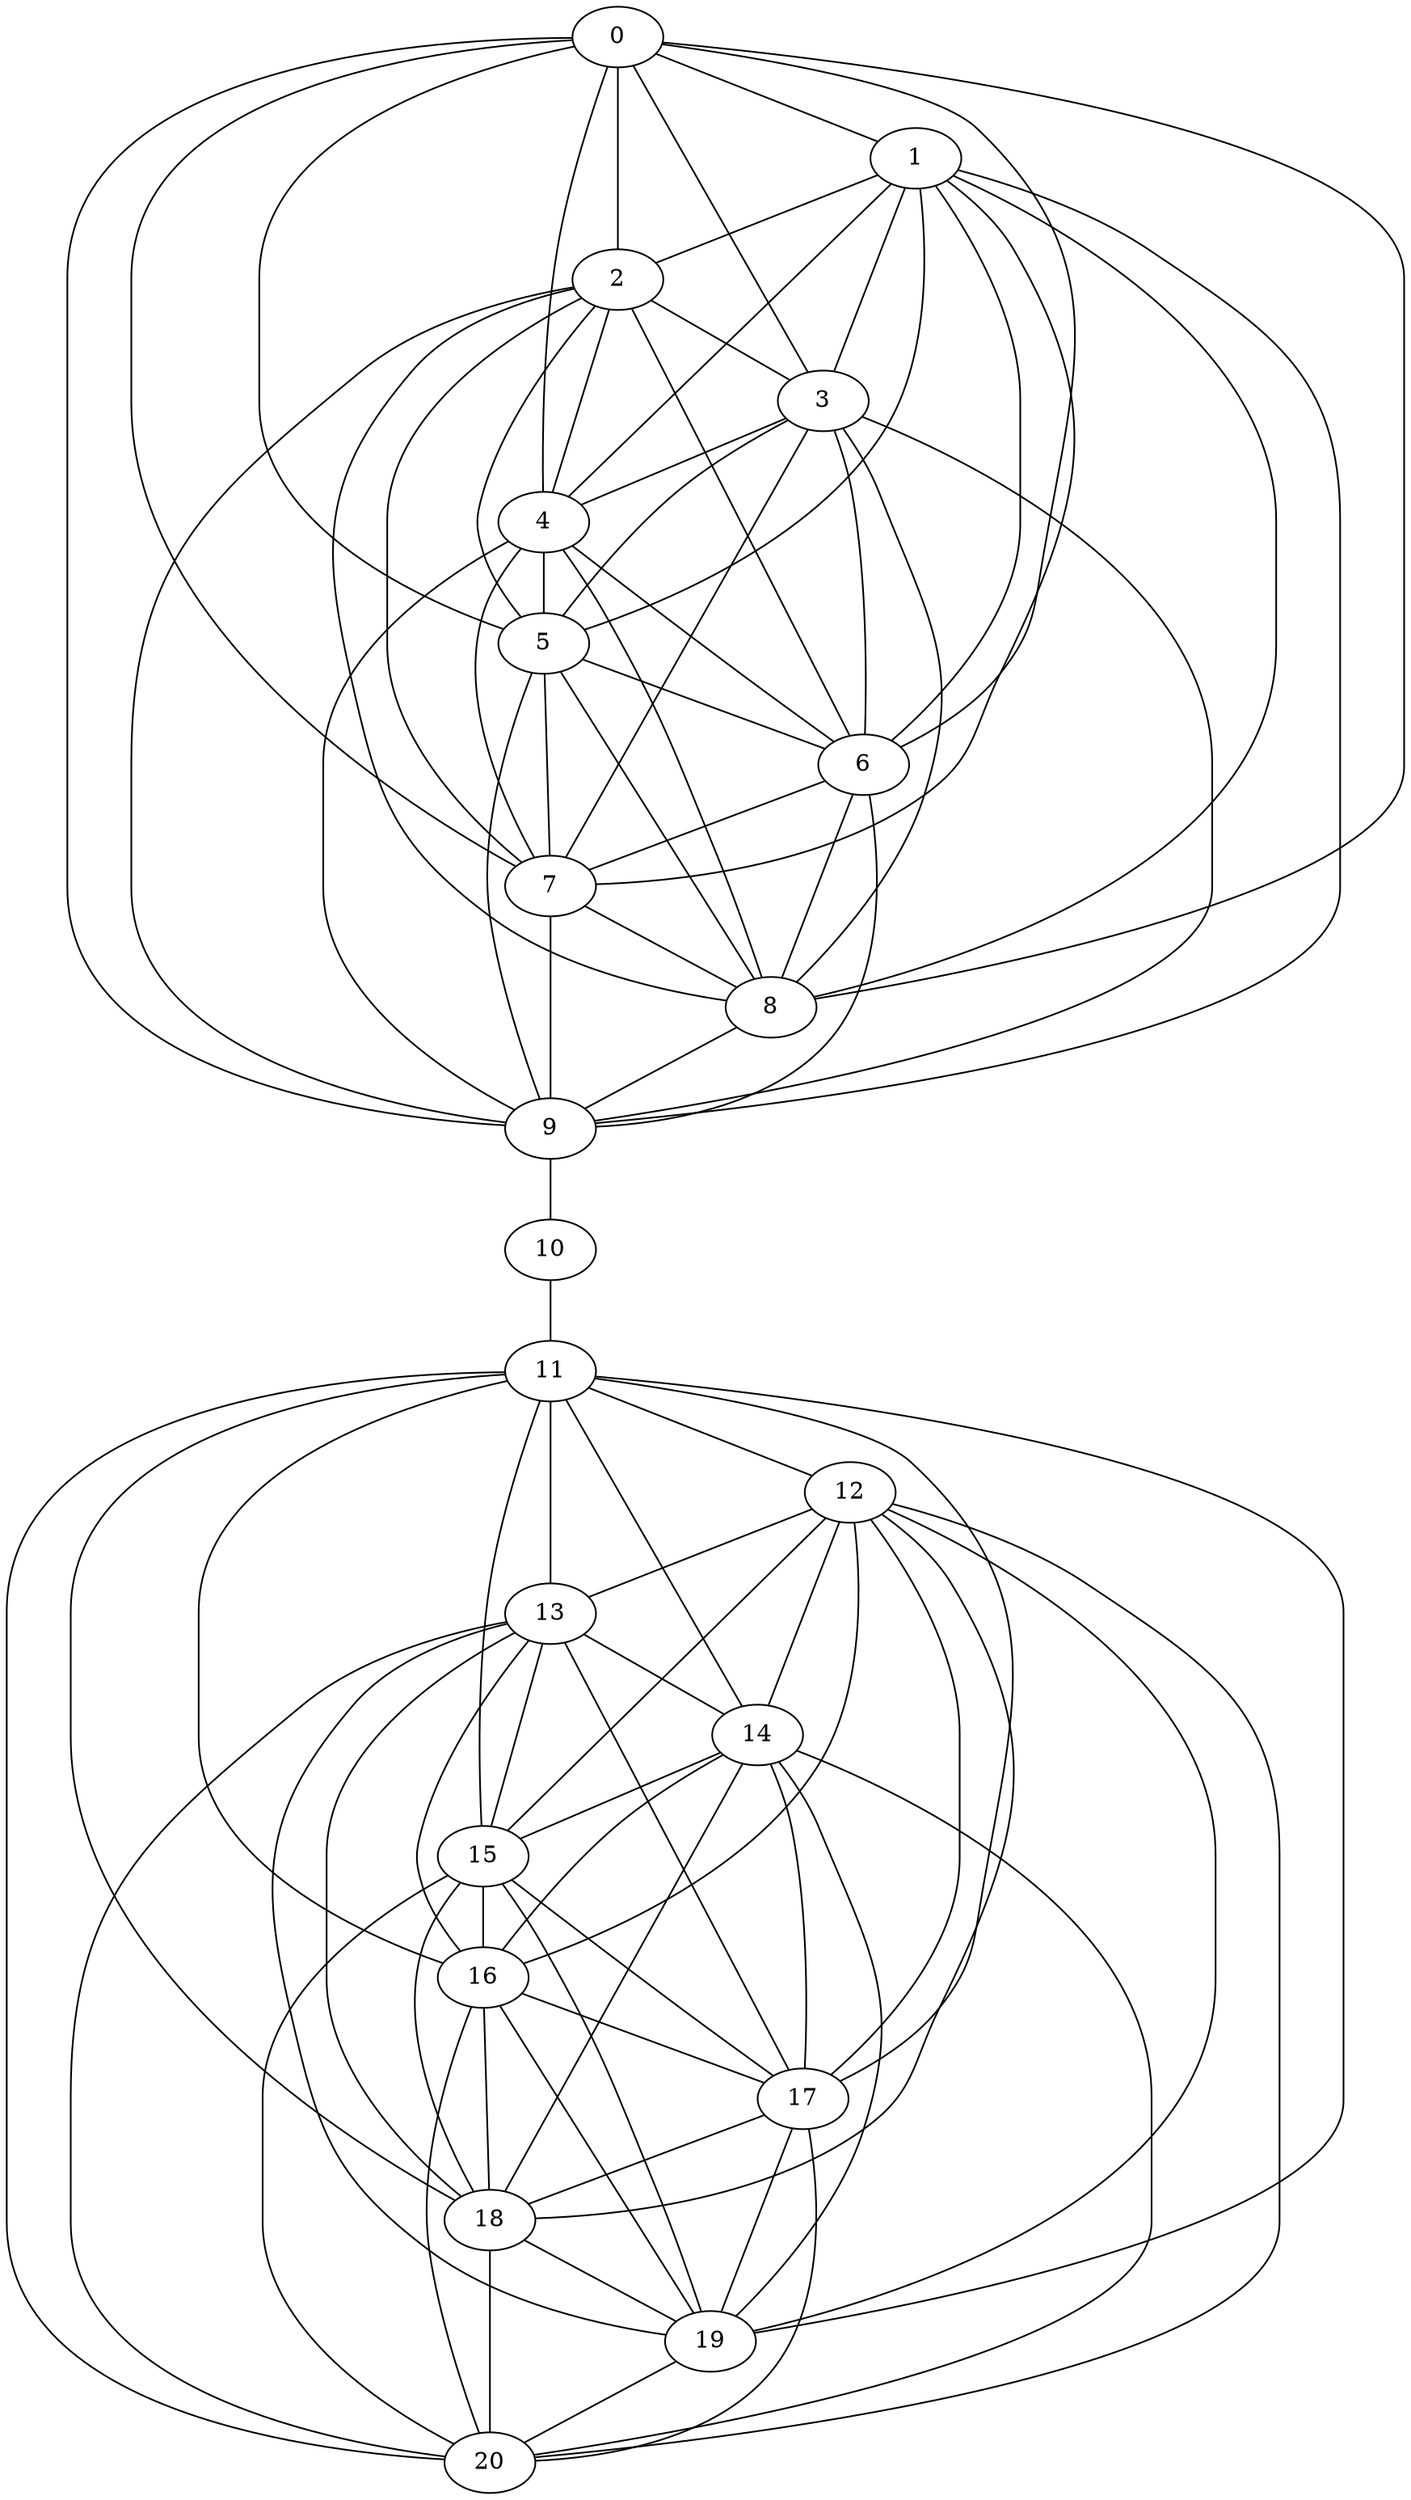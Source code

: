 strict graph "barbell_graph(10,1)" {
	0 -- 1;
	0 -- 2;
	0 -- 3;
	0 -- 4;
	0 -- 5;
	0 -- 6;
	0 -- 7;
	0 -- 8;
	0 -- 9;
	1 -- 2;
	1 -- 3;
	1 -- 4;
	1 -- 5;
	1 -- 6;
	1 -- 7;
	1 -- 8;
	1 -- 9;
	2 -- 3;
	2 -- 4;
	2 -- 5;
	2 -- 6;
	2 -- 7;
	2 -- 8;
	2 -- 9;
	3 -- 4;
	3 -- 5;
	3 -- 6;
	3 -- 7;
	3 -- 8;
	3 -- 9;
	4 -- 5;
	4 -- 6;
	4 -- 7;
	4 -- 8;
	4 -- 9;
	5 -- 6;
	5 -- 7;
	5 -- 8;
	5 -- 9;
	6 -- 7;
	6 -- 8;
	6 -- 9;
	7 -- 8;
	7 -- 9;
	8 -- 9;
	9 -- 10;
	10 -- 11;
	11 -- 12;
	11 -- 13;
	11 -- 14;
	11 -- 15;
	11 -- 16;
	11 -- 17;
	11 -- 18;
	11 -- 19;
	11 -- 20;
	12 -- 13;
	12 -- 14;
	12 -- 15;
	12 -- 16;
	12 -- 17;
	12 -- 18;
	12 -- 19;
	12 -- 20;
	13 -- 14;
	13 -- 15;
	13 -- 16;
	13 -- 17;
	13 -- 18;
	13 -- 19;
	13 -- 20;
	14 -- 15;
	14 -- 16;
	14 -- 17;
	14 -- 18;
	14 -- 19;
	14 -- 20;
	15 -- 16;
	15 -- 17;
	15 -- 18;
	15 -- 19;
	15 -- 20;
	16 -- 17;
	16 -- 18;
	16 -- 19;
	16 -- 20;
	17 -- 18;
	17 -- 19;
	17 -- 20;
	18 -- 19;
	18 -- 20;
	19 -- 20;
}
